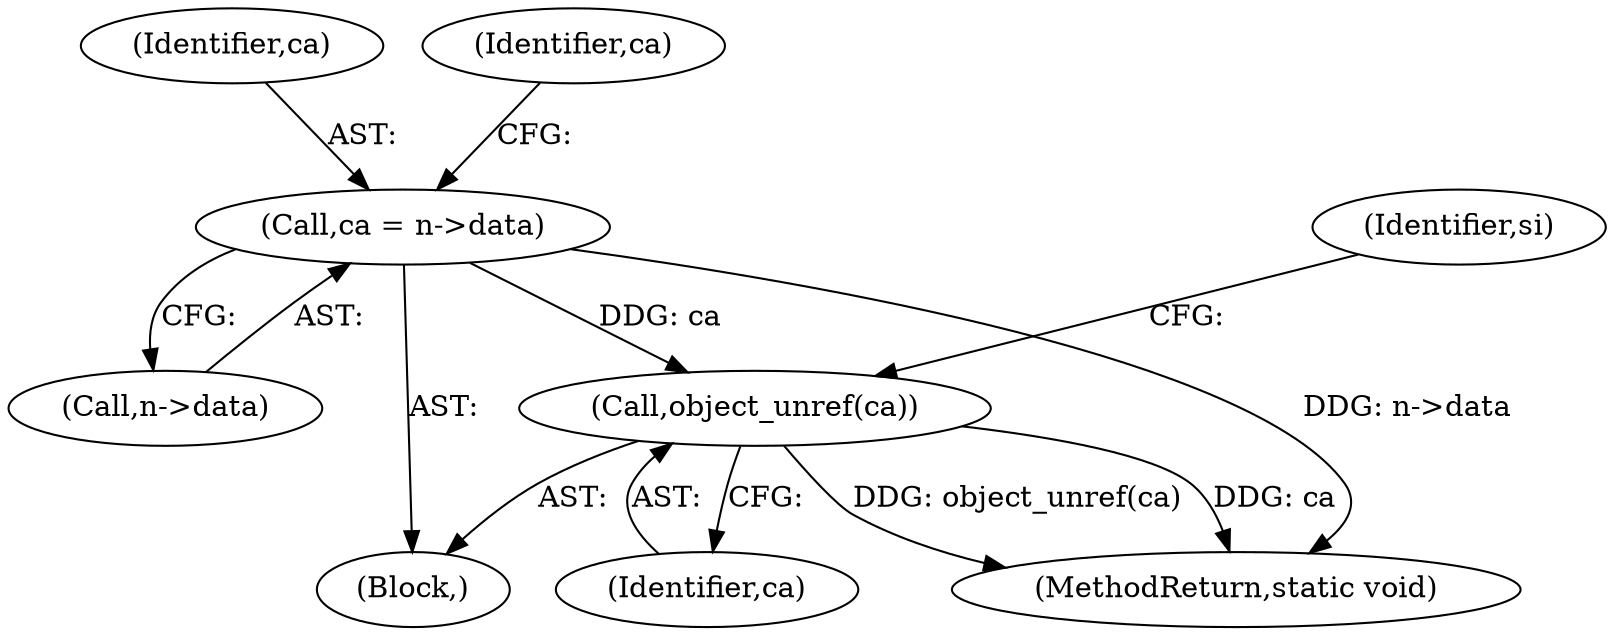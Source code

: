 digraph "0_atheme_c597156adc60a45b5f827793cd420945f47bc03b_1@pointer" {
"1000267" [label="(Call,ca = n->data)"];
"1000279" [label="(Call,object_unref(ca))"];
"1000268" [label="(Identifier,ca)"];
"1000280" [label="(Identifier,ca)"];
"1000266" [label="(Block,)"];
"1000282" [label="(Identifier,si)"];
"1000269" [label="(Call,n->data)"];
"1001048" [label="(MethodReturn,static void)"];
"1000267" [label="(Call,ca = n->data)"];
"1000275" [label="(Identifier,ca)"];
"1000279" [label="(Call,object_unref(ca))"];
"1000267" -> "1000266"  [label="AST: "];
"1000267" -> "1000269"  [label="CFG: "];
"1000268" -> "1000267"  [label="AST: "];
"1000269" -> "1000267"  [label="AST: "];
"1000275" -> "1000267"  [label="CFG: "];
"1000267" -> "1001048"  [label="DDG: n->data"];
"1000267" -> "1000279"  [label="DDG: ca"];
"1000279" -> "1000266"  [label="AST: "];
"1000279" -> "1000280"  [label="CFG: "];
"1000280" -> "1000279"  [label="AST: "];
"1000282" -> "1000279"  [label="CFG: "];
"1000279" -> "1001048"  [label="DDG: ca"];
"1000279" -> "1001048"  [label="DDG: object_unref(ca)"];
}
